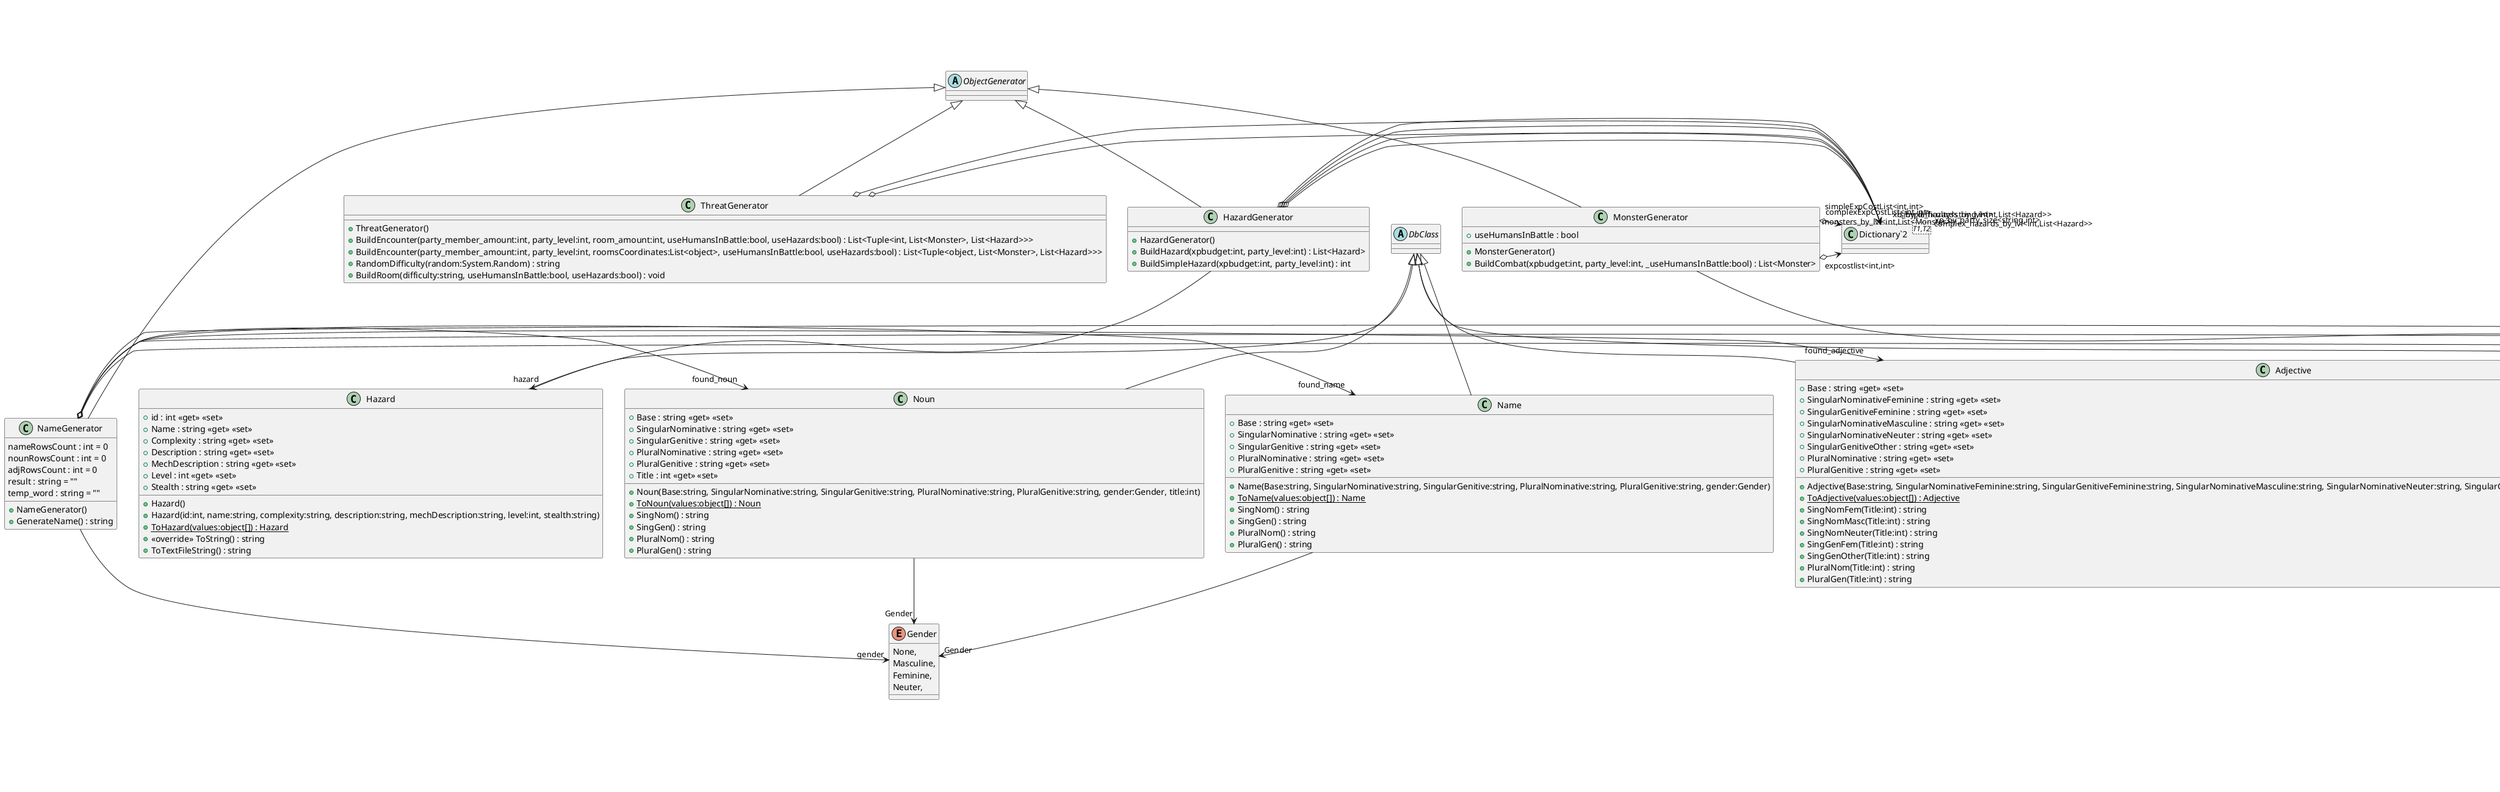 @startuml
class Export {
    + OnClick() : void
    NoToolkitCaptureAndSaveAsPDF() : IEnumerator
    + ToolkitCaptureAndSaveAsPDF() : IEnumerator
}
MonoBehaviour <|-- Export
Export --> "ui" UIDocument
Export --> "cam" Camera
class ButtonInvoke {
    + <<readonly>> customLabel : string
    + <<readonly>> methodName : string
    + <<readonly>> methodParameter : object
    + ButtonInvoke(methodName:string, methodParameter:object, displayIn:DisplayIn, customLabel:string)
}
enum DisplayIn {
    PlayMode,
    EditMode,
    PlayAndEditModes,
}
PropertyAttribute <|-- ButtonInvoke
ButtonInvoke --> "displayIn" DisplayIn
ButtonInvoke +-- DisplayIn
class MoveCamera {
    + panSpeed : float = 20f
    + zoomSpeed : float = 1f
    Update() : void
}
MonoBehaviour <|-- MoveCamera
class CameraBounds {
    Start() : void
    LateUpdate() : void
    UpdateCanvasBounds() : void
    ClampCameraPosition() : void
    + SetZoom(newSize:float) : void
}
MonoBehaviour <|-- CameraBounds
CameraBounds --> "mainCamera" Camera
CameraBounds --> "canvasRect" RectTransform
class Adjuster {
    CalculateCameraSize(dungeonGenerator:DungeonGenerator) : float
    + AdjustPosition(dungeonGenerator:DungeonGenerator) : void
}
MonoBehaviour <|-- Adjuster
class NameGenerator {
    nameRowsCount : int = 0
    nounRowsCount : int = 0
    adjRowsCount : int = 0
    result : string = ""
    temp_word : string = ""
    + NameGenerator()
    + GenerateName() : string
}
class "List`1"<T> {
}
ObjectGenerator <|-- NameGenerator
NameGenerator o-> "found_name" Name
NameGenerator o-> "found_noun" Noun
NameGenerator o-> "found_adjective" Adjective
NameGenerator --> "gender" Gender
NameGenerator o-> "names<Name>" "List`1"
NameGenerator o-> "nouns<Noun>" "List`1"
NameGenerator o-> "adjectives<Adjective>" "List`1"
class ThreatGenerator {
    + ThreatGenerator()
    + BuildEncounter(party_member_amount:int, party_level:int, room_amount:int, useHumansInBattle:bool, useHazards:bool) : List<Tuple<int, List<Monster>, List<Hazard>>>
    + BuildEncounter(party_member_amount:int, party_level:int, roomsCoordinates:List<object>, useHumansInBattle:bool, useHazards:bool) : List<Tuple<object, List<Monster>, List<Hazard>>>
    + RandomDifficulty(random:System.Random) : string
    + BuildRoom(difficulty:string, useHumansInBattle:bool, useHazards:bool) : void
}
class "Dictionary`2"<T1,T2> {
}
ObjectGenerator <|-- ThreatGenerator
ThreatGenerator o-> "xb_by_difficulty<string,int>" "Dictionary`2"
ThreatGenerator o-> "xp_by_party_size<string,int>" "Dictionary`2"
class HazardGenerator {
    + HazardGenerator()
    + BuildHazard(xpbudget:int, party_level:int) : List<Hazard>
    + BuildSimpleHazard(xpbudget:int, party_level:int) : int
}
class "Dictionary`2"<T1,T2> {
}
ObjectGenerator <|-- HazardGenerator
HazardGenerator o-> "simpleExpCostList<int,int>" "Dictionary`2"
HazardGenerator o-> "complexExpCostList<int,int>" "Dictionary`2"
HazardGenerator o-> "simple_hazards_by_lvl<int,List<Hazard>>" "Dictionary`2"
HazardGenerator o-> "complex_hazards_by_lvl<int,List<Hazard>>" "Dictionary`2"
HazardGenerator --> "hazard" Hazard
class DBManager {
    {static} dbName : string = "/DungeonGenerator.db"
    + {static} dbLink : string
    + useHumansInBattle : bool = true
    + useHazards : bool = true
    Awake() : void
    InitGenerators() : void
    {static} CheckDB() : bool
    + GenerateRoomsContent(partyMemberAmount:int, partyLevel:int, roomAmount:int, useHumansInBattle:bool, useHazards:bool) : List<Tuple<int, List<Monster>, List<Hazard>>>
    + GenerateRoomsContent(partyMemberAmount:int, partyLevel:int, roomCoordinates:List<object>, useHumansInBattle:bool, useHazards:bool) : List<Tuple<object, List<Monster>, List<Hazard>>>
    + SaveRoomContentsToFile(rooms:List<Tuple<object, List<Monster>, List<Hazard>>>) : void
    generateDungeonName() : String
}
MonoBehaviour <|-- DBManager
class MonsterGenerator {
    + MonsterGenerator()
    + useHumansInBattle : bool
    + BuildCombat(xpbudget:int, party_level:int, _useHumansInBattle:bool) : List<Monster>
}
class "Dictionary`2"<T1,T2> {
}
ObjectGenerator <|-- MonsterGenerator
MonsterGenerator --> "monster" Monster
MonsterGenerator o-> "expcostlist<int,int>" "Dictionary`2"
MonsterGenerator o-> "monsters_by_lvl<int,List<Monster>>" "Dictionary`2"
abstract class ObjectGenerator {
}
class DungeonGenerator {
    + roomCount : int = 10
    + minRoomSeparation : float = 3f
    Start() : void
    + RegenerateDungeon() : void
    ClearDungeon() : void
    GenerationRoutine() : void
    FillWalls() : void
    PlaceRooms() : void
    ConnectRooms() : void
    CreateRoom(room:Room) : void
    CreateCorridor(roomA:Room, roomB:Room) : void
    CreateCorridorSegment(start:Vector2, end:Vector2) : void
}
MonoBehaviour <|-- DungeonGenerator
DungeonGenerator o-> "minRoomSize" Vector2
DungeonGenerator o-> "maxRoomSize" Vector2
DungeonGenerator o-> "dungeonSize" Vector2
class TilemapEditor {
    + isEditingMode : bool = false
    Update() : void
    + ToggleEditingMode() : void
}
MonoBehaviour <|-- TilemapEditor
TilemapEditor --> "tilemap" Tilemap
TilemapEditor --> "floorTile" RuleTile
TilemapEditor --> "wallTile" RuleTile
class Room {
    + Room(position:Vector2, size:Vector2)
    + GetCenter() : Vector2
    + Intersects(other:Room) : bool
}
class Corridor {
    + Corridor(start:Vector2, end:Vector2)
}
Room --> "Position" Vector2
Room --> "Size" Vector2
Corridor --> "Start" Vector2
Corridor --> "End" Vector2
class Name {
    + Base : string <<get>> <<set>>
    + SingularNominative : string <<get>> <<set>>
    + SingularGenitive : string <<get>> <<set>>
    + PluralNominative : string <<get>> <<set>>
    + PluralGenitive : string <<get>> <<set>>
    + Name(Base:string, SingularNominative:string, SingularGenitive:string, PluralNominative:string, PluralGenitive:string, gender:Gender)
    + {static} ToName(values:object[]) : Name
    + SingNom() : string
    + SingGen() : string
    + PluralNom() : string
    + PluralGen() : string
}
DbClass <|-- Name
Name --> "Gender" Gender
class Monster {
    + id : int <<get>> <<set>>
    + Name : string <<get>> <<set>>
    + Description : string <<get>> <<set>>
    + MechDescription : string <<get>> <<set>>
    + Level : int <<get>> <<set>>
    + Monster()
    + Monster(id:int, Name:string, Description:string, MechDescription:string, Level:int)
    + {static} ToMonster(values:object[]) : Monster
    + <<override>> ToString() : string
    + ToTextFileString() : string
}
DbClass <|-- Monster
class Adjective {
    + Base : string <<get>> <<set>>
    + SingularNominativeFeminine : string <<get>> <<set>>
    + SingularGenitiveFeminine : string <<get>> <<set>>
    + SingularNominativeMasculine : string <<get>> <<set>>
    + SingularNominativeNeuter : string <<get>> <<set>>
    + SingularGenitiveOther : string <<get>> <<set>>
    + PluralNominative : string <<get>> <<set>>
    + PluralGenitive : string <<get>> <<set>>
    + Adjective(Base:string, SingularNominativeFeminine:string, SingularGenitiveFeminine:string, SingularNominativeMasculine:string, SingularNominativeNeuter:string, SingularGenitiveOther:string, PluralNominative:string, PluralGenitive:string)
    + {static} ToAdjective(values:object[]) : Adjective
    + SingNomFem(Title:int) : string
    + SingNomMasc(Title:int) : string
    + SingNomNeuter(Title:int) : string
    + SingGenFem(Title:int) : string
    + SingGenOther(Title:int) : string
    + PluralNom(Title:int) : string
    + PluralGen(Title:int) : string
}
DbClass <|-- Adjective
class Hazard {
    + id : int <<get>> <<set>>
    + Name : string <<get>> <<set>>
    + Complexity : string <<get>> <<set>>
    + Description : string <<get>> <<set>>
    + MechDescription : string <<get>> <<set>>
    + Level : int <<get>> <<set>>
    + Stealth : string <<get>> <<set>>
    + Hazard()
    + Hazard(id:int, name:string, complexity:string, description:string, mechDescription:string, level:int, stealth:string)
    + {static} ToHazard(values:object[]) : Hazard
    + <<override>> ToString() : string
    + ToTextFileString() : string
}
DbClass <|-- Hazard
enum Gender {
    None,
    Masculine,
    Feminine,
    Neuter,
}
abstract class DbClass {
}
class Noun {
    + Base : string <<get>> <<set>>
    + SingularNominative : string <<get>> <<set>>
    + SingularGenitive : string <<get>> <<set>>
    + PluralNominative : string <<get>> <<set>>
    + PluralGenitive : string <<get>> <<set>>
    + Title : int <<get>> <<set>>
    + Noun(Base:string, SingularNominative:string, SingularGenitive:string, PluralNominative:string, PluralGenitive:string, gender:Gender, title:int)
    + {static} ToNoun(values:object[]) : Noun
    + SingNom() : string
    + SingGen() : string
    + PluralNom() : string
    + PluralGen() : string
}
DbClass <|-- Noun
Noun --> "Gender" Gender
class EventBus <<static>> {
}
class InputFieldsVerificator {
    + ValidateLevelOfHeros(level:string, param:int) : bool
    + ValidateCountOfHeros(count:string, param:int) : bool
    + ValidateMaxSizeOfRooms(size:string, param:int) : bool
    + ValidateMinSizeOfRooms(size:string, param:int) : bool
    + ValidateCountOfRooms(count:string, param:int) : bool
}
MonoBehaviour <|-- InputFieldsVerificator
class SimpleSizesVerificator <<static>> {
    + {static} GetIntFromStringSizeOfRoom(s:string) : int
    + {static} GetIntFromStringCountOfRoom(s:string) : int
}
interface "ILink`1"<T> {
    + Link(element:T) : void
}
interface IButton {
    + {abstract} OnClick() : void
}
class "ILink`1"<T> {
}
"ILink`1" "<Button>" <|-- IButton
class UIInjector {
    + <<override>> InstallBindings() : void
}
MonoInstaller <|-- UIInjector
class GameObjectInjector {
    + <<override>> InstallBindings() : void
    + GetDungeonGenerator() : DungeonGenerator
    + GetDBManager() : DBManager
}
class "Func`1"<T> {
}
MonoInstaller <|-- GameObjectInjector
GameObjectInjector --> "OnGetDungeonGenerator<DungeonGenerator>" "Func`1"
GameObjectInjector --> "OnGetDBManager<DBManager>" "Func`1"
class CustomInputField {
    + CustomInputField()
    + SetBorderSettings(width:float, radious:float) : void
    + SetMarginSettings(margin:float) : void
    + SetPaddingSettings(padding:float) : void
    + OnInjectValidator(validator:DelegateValidator) : void
    + Validate(flag:bool, newvalue:int) : void
    + Text : string <<get>> <<set>>
}
class UxmlFactory {
}
class UxmlTraits {
    + <<override>> Init(ve:VisualElement, bag:IUxmlAttributes, cc:CreationContext) : void
}
class "UxmlFactory`2"<T1,T2> {
}
VisualElement <|-- CustomInputField
CustomInputField --> "TextField" TextField
"UxmlFactory`2" "<CustomInputField,UxmlTraits>" <|-- UxmlFactory
UxmlTraits o-> "_description" UxmlStringAttributeDescription
UxmlTraits o-> "_border" UxmlFloatAttributeDescription
UxmlTraits o-> "_radious" UxmlFloatAttributeDescription
UxmlTraits o-> "_margin" UxmlFloatAttributeDescription
UxmlTraits o-> "_padding" UxmlFloatAttributeDescription
UxmlTraits o-> "_colorBackground" UxmlColorAttributeDescription
UxmlTraits o-> "_colorBorder" UxmlColorAttributeDescription
UxmlTraits o-> "_fontSize" UxmlIntAttributeDescription
abstract class AbstractButton {
    + Link(element:Button) : void
    + Unlink(element:Button) : void
    + {abstract} OnClick() : void
}
IButton <|-- AbstractButton
class SubmitButton {
    + SubmitButton(countR:CustomInputField, maxR:CustomInputField, minR:CustomInputField, lvlH:CustomInputField, countH:CustomInputField, _trap:Toggle, _human:Toggle)
    + SubmitButton(size:DropdownField, count:DropdownField, lvl:CustomInputField, countH:CustomInputField, _trap:Toggle, _human:Toggle)
    + <<override>> OnClick() : void
}
enum SubmitButtonState {
    HARD,
    EASY,
}
AbstractButton <|-- SubmitButton
SubmitButton +-- SubmitButtonState
class TabController {
    + AddTab(element:Tab) : void
    + RemoveTab(element:Tab) : void
    + ActiveTab(element:Tab) : void
}
class Tab {
    + Tab(scrollView:ScrollView, button:Button)
    + InactiveScrollView() : void
    + ActiveScrollView() : void
}
Tab --> "Button" Button
class UIToolkitManager {
}
MonoBehaviour <|-- UIToolkitManager
UIToolkitManager --> "Submit" AbstractButton
@enduml
